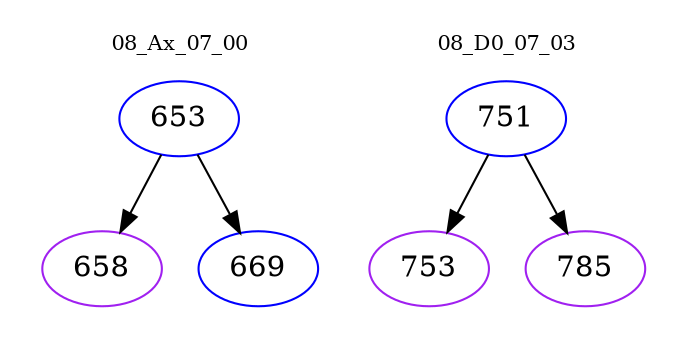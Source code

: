 digraph{
subgraph cluster_0 {
color = white
label = "08_Ax_07_00";
fontsize=10;
T0_653 [label="653", color="blue"]
T0_653 -> T0_658 [color="black"]
T0_658 [label="658", color="purple"]
T0_653 -> T0_669 [color="black"]
T0_669 [label="669", color="blue"]
}
subgraph cluster_1 {
color = white
label = "08_D0_07_03";
fontsize=10;
T1_751 [label="751", color="blue"]
T1_751 -> T1_753 [color="black"]
T1_753 [label="753", color="purple"]
T1_751 -> T1_785 [color="black"]
T1_785 [label="785", color="purple"]
}
}
